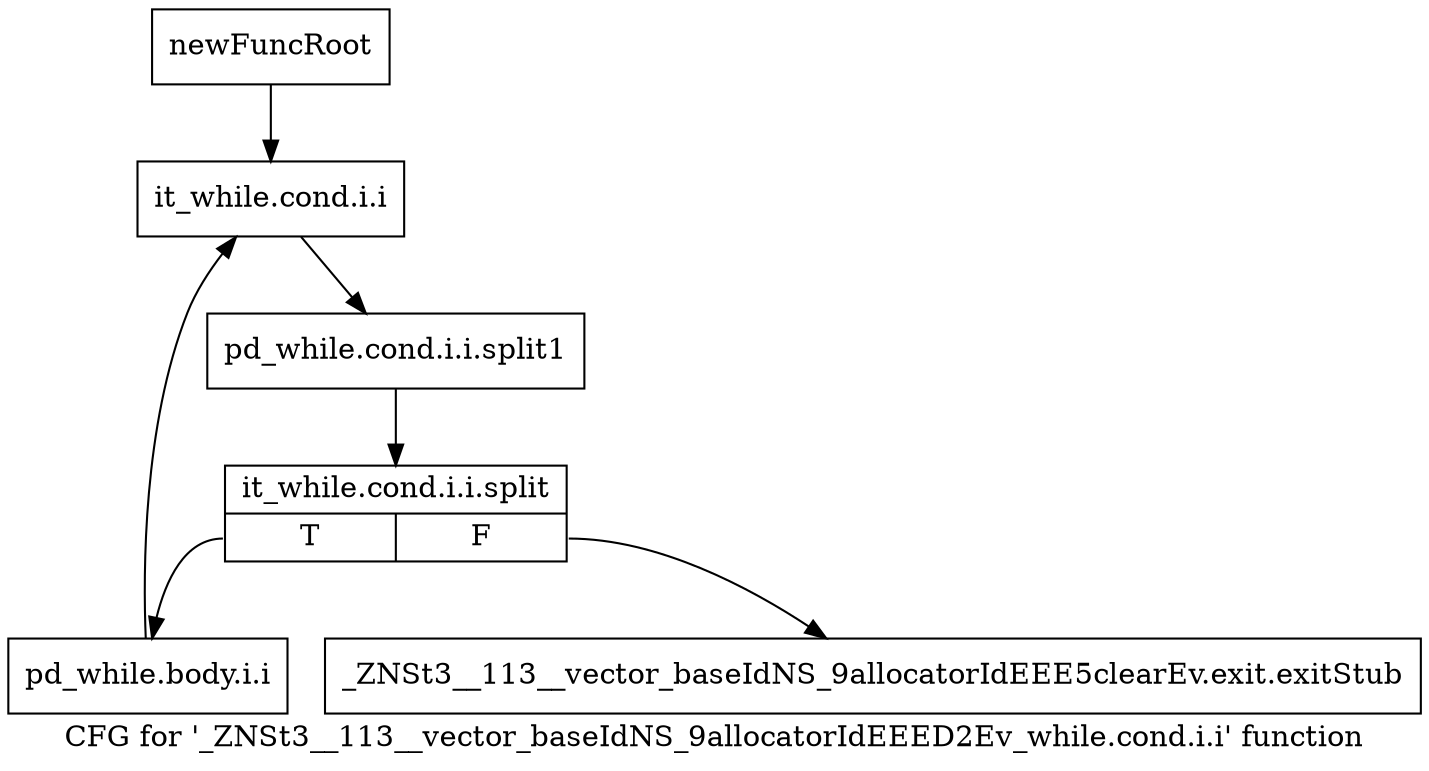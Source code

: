 digraph "CFG for '_ZNSt3__113__vector_baseIdNS_9allocatorIdEEED2Ev_while.cond.i.i' function" {
	label="CFG for '_ZNSt3__113__vector_baseIdNS_9allocatorIdEEED2Ev_while.cond.i.i' function";

	Node0x8b6bc60 [shape=record,label="{newFuncRoot}"];
	Node0x8b6bc60 -> Node0x8b6bd00;
	Node0x8b6bcb0 [shape=record,label="{_ZNSt3__113__vector_baseIdNS_9allocatorIdEEE5clearEv.exit.exitStub}"];
	Node0x8b6bd00 [shape=record,label="{it_while.cond.i.i}"];
	Node0x8b6bd00 -> Node0xc6c59e0;
	Node0xc6c59e0 [shape=record,label="{pd_while.cond.i.i.split1}"];
	Node0xc6c59e0 -> Node0xb7138d0;
	Node0xb7138d0 [shape=record,label="{it_while.cond.i.i.split|{<s0>T|<s1>F}}"];
	Node0xb7138d0:s0 -> Node0x8b6bd50;
	Node0xb7138d0:s1 -> Node0x8b6bcb0;
	Node0x8b6bd50 [shape=record,label="{pd_while.body.i.i}"];
	Node0x8b6bd50 -> Node0x8b6bd00;
}
